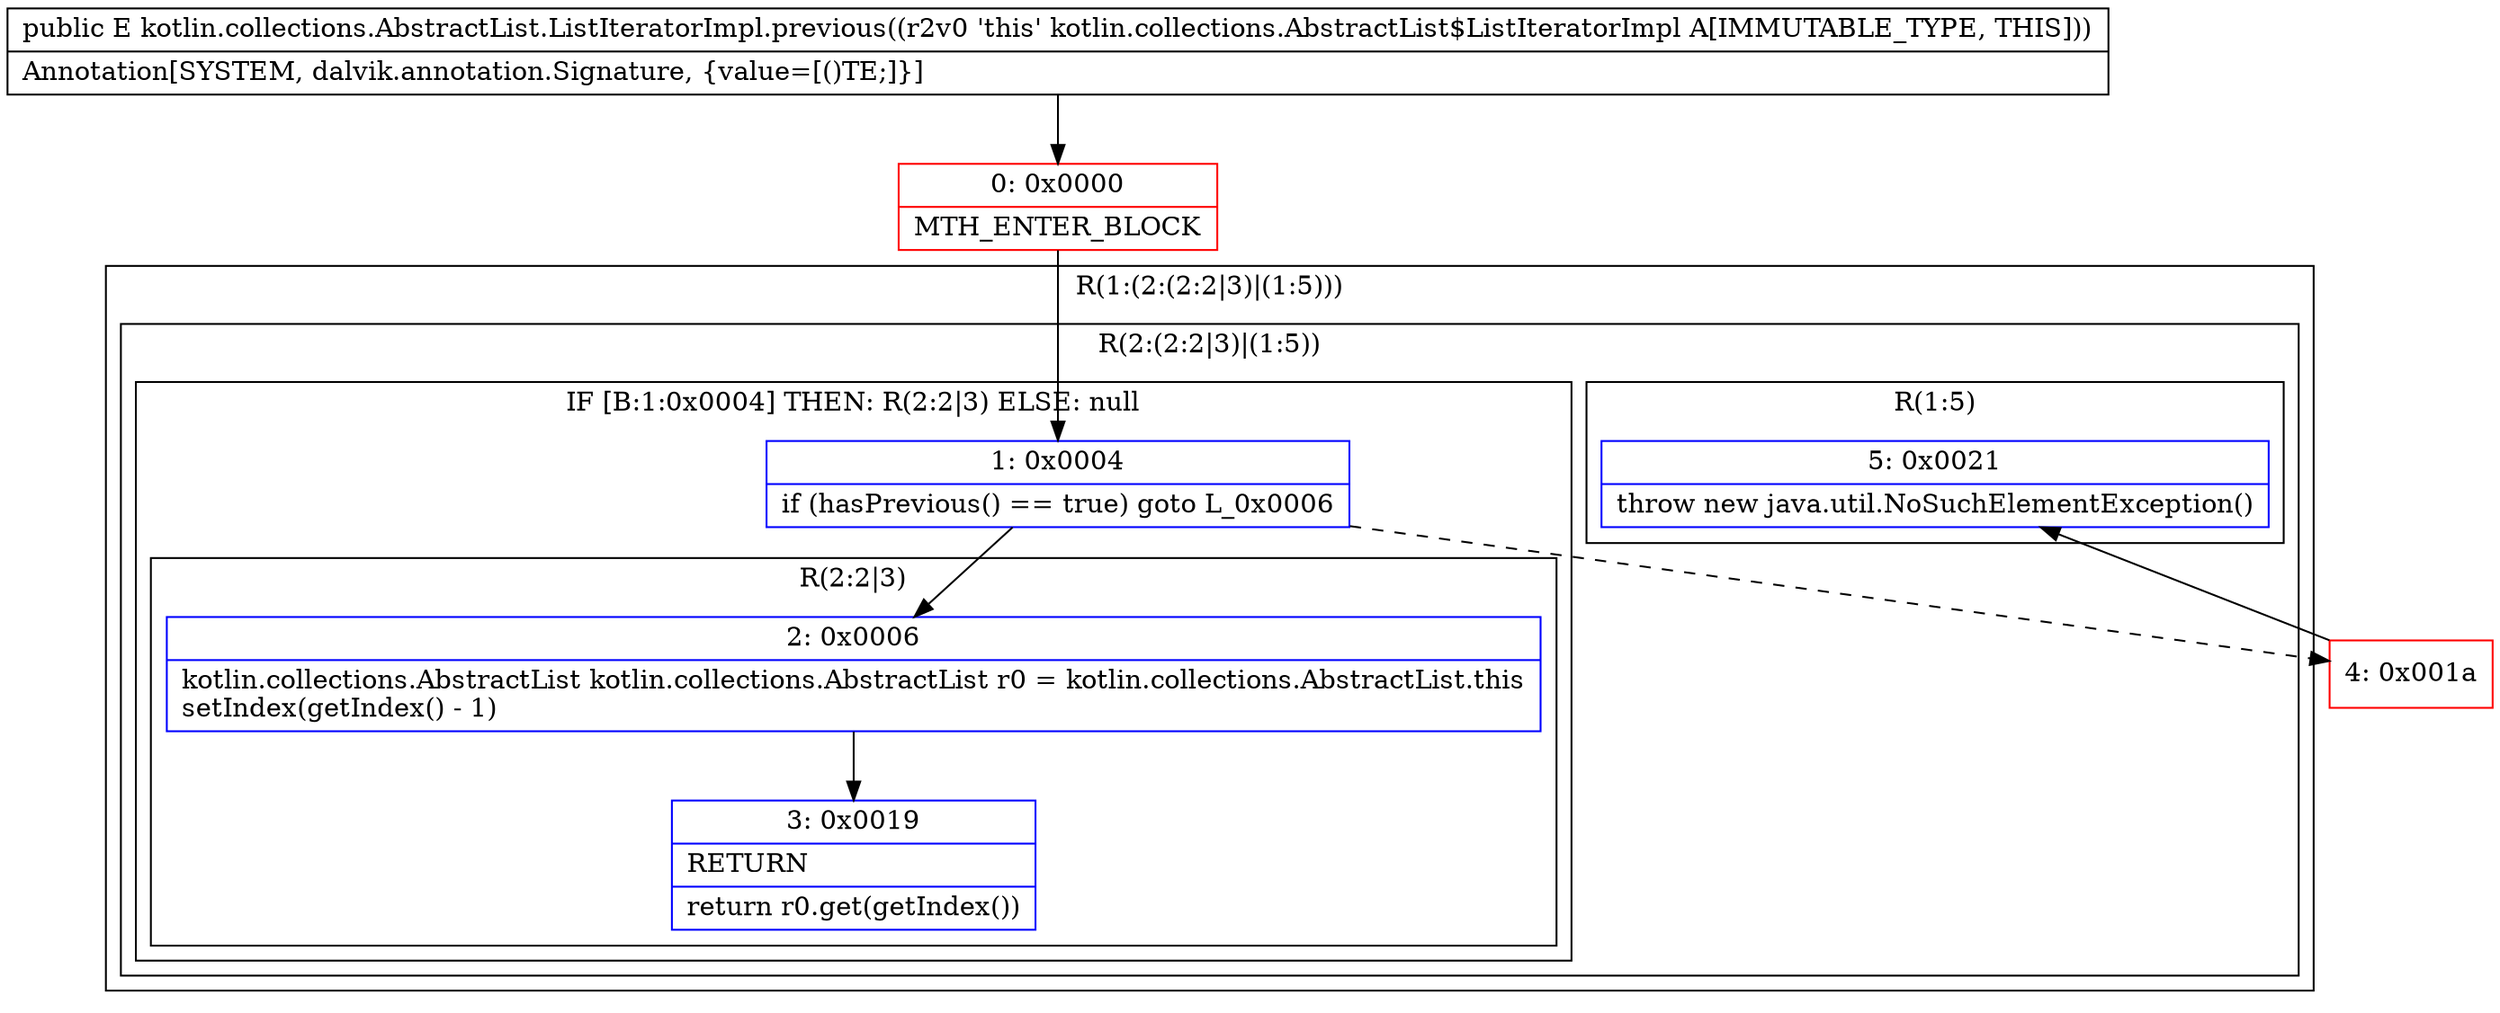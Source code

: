 digraph "CFG forkotlin.collections.AbstractList.ListIteratorImpl.previous()Ljava\/lang\/Object;" {
subgraph cluster_Region_1532669965 {
label = "R(1:(2:(2:2|3)|(1:5)))";
node [shape=record,color=blue];
subgraph cluster_Region_1864956185 {
label = "R(2:(2:2|3)|(1:5))";
node [shape=record,color=blue];
subgraph cluster_IfRegion_1546546071 {
label = "IF [B:1:0x0004] THEN: R(2:2|3) ELSE: null";
node [shape=record,color=blue];
Node_1 [shape=record,label="{1\:\ 0x0004|if (hasPrevious() == true) goto L_0x0006\l}"];
subgraph cluster_Region_1738746276 {
label = "R(2:2|3)";
node [shape=record,color=blue];
Node_2 [shape=record,label="{2\:\ 0x0006|kotlin.collections.AbstractList kotlin.collections.AbstractList r0 = kotlin.collections.AbstractList.this\lsetIndex(getIndex() \- 1)\l}"];
Node_3 [shape=record,label="{3\:\ 0x0019|RETURN\l|return r0.get(getIndex())\l}"];
}
}
subgraph cluster_Region_301535895 {
label = "R(1:5)";
node [shape=record,color=blue];
Node_5 [shape=record,label="{5\:\ 0x0021|throw new java.util.NoSuchElementException()\l}"];
}
}
}
Node_0 [shape=record,color=red,label="{0\:\ 0x0000|MTH_ENTER_BLOCK\l}"];
Node_4 [shape=record,color=red,label="{4\:\ 0x001a}"];
MethodNode[shape=record,label="{public E kotlin.collections.AbstractList.ListIteratorImpl.previous((r2v0 'this' kotlin.collections.AbstractList$ListIteratorImpl A[IMMUTABLE_TYPE, THIS]))  | Annotation[SYSTEM, dalvik.annotation.Signature, \{value=[()TE;]\}]\l}"];
MethodNode -> Node_0;
Node_1 -> Node_2;
Node_1 -> Node_4[style=dashed];
Node_2 -> Node_3;
Node_0 -> Node_1;
Node_4 -> Node_5;
}

